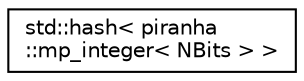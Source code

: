 digraph "Graphical Class Hierarchy"
{
  edge [fontname="Helvetica",fontsize="10",labelfontname="Helvetica",labelfontsize="10"];
  node [fontname="Helvetica",fontsize="10",shape=record];
  rankdir="LR";
  Node0 [label="std::hash\< piranha\l::mp_integer\< NBits \> \>",height=0.2,width=0.4,color="black", fillcolor="white", style="filled",URL="$structstd_1_1hash_3_01piranha_1_1mp__integer_3_01_n_bits_01_4_01_4.html",tooltip="Specialisation of std::hash for piranha::mp_integer. "];
}
